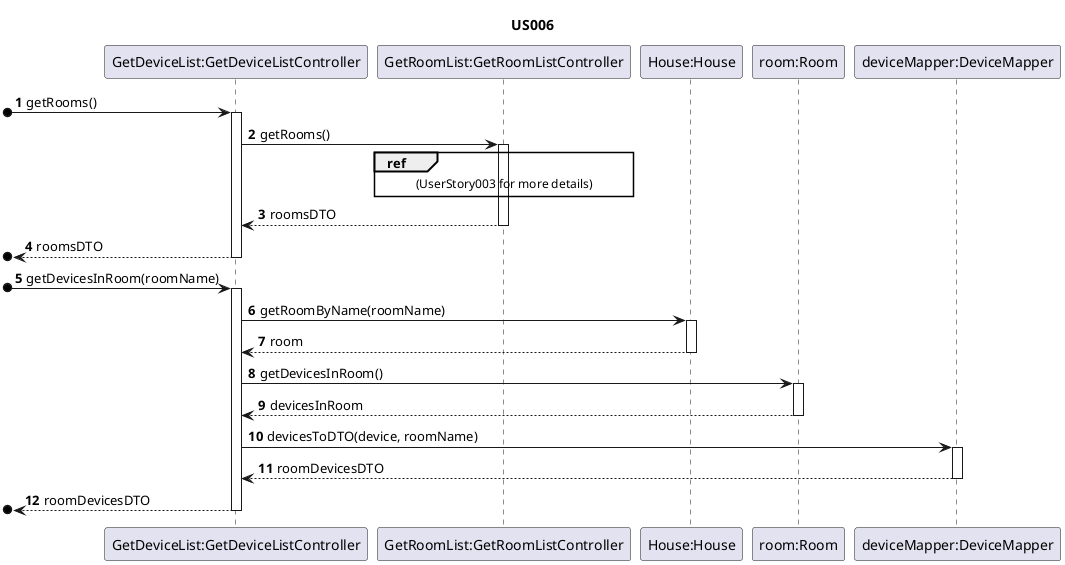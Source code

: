 @startuml
'https://plantuml.com/sequence-diagram

autonumber

title US006
/'
As a Room Owner [or Power User, or Administrator], I want to get a list of all
devices in a room, so that I can configure them.
'/

Participant "GetDeviceList:GetDeviceListController" as A
Participant "GetRoomList:GetRoomListController" as G
Participant "House:House" as H
Participant "room:Room" as R
Participant "deviceMapper:DeviceMapper" as M

[o->A : getRooms()
activate A
A->G : getRooms()
activate G
ref over G : (UserStory003 for more details)
G-->A : roomsDTO
deactivate G
[o<--A : roomsDTO
deactivate A
[o->A : getDevicesInRoom(roomName)
activate A
A->H : getRoomByName(roomName)
activate H
H-->A: room
deactivate H
A->R : getDevicesInRoom()
activate R
R-->A: devicesInRoom
deactivate R
A->M : devicesToDTO(device, roomName)
activate M
M-->A : roomDevicesDTO
deactivate M
[o<--A : roomDevicesDTO
deactivate A

@enduml